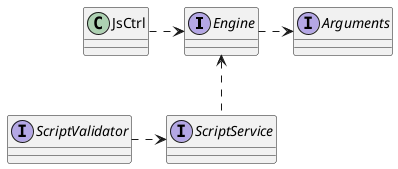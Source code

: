 @startuml

interface Engine
interface Arguments
interface ScriptValidator
interface ScriptService
class JsCtrl

Arguments <.l. Engine
Engine <.. ScriptService
Engine <.l. JsCtrl
ScriptService <.l. ScriptValidator

@enduml